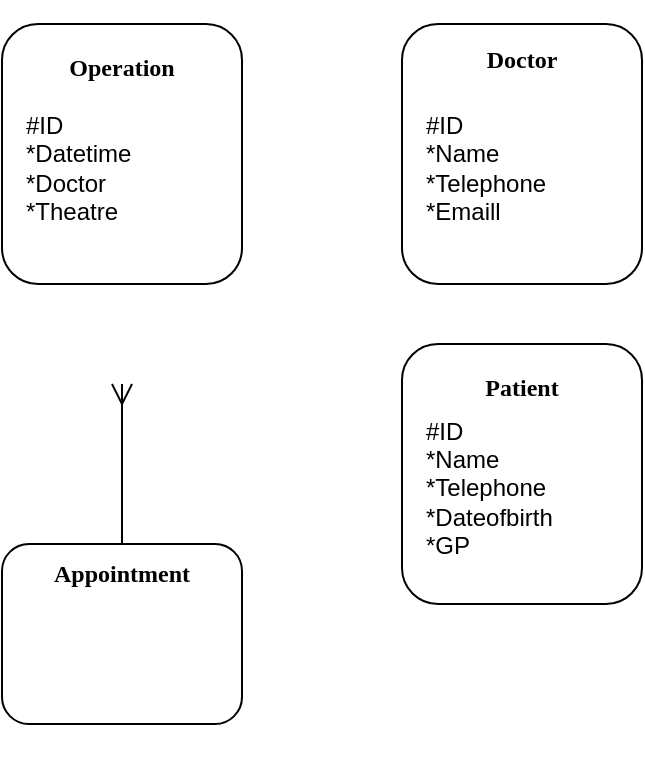 <mxfile version="26.0.11">
  <diagram name="Page-1" id="4bEmmgy40c0Yq6NT1J7E">
    <mxGraphModel dx="724" dy="385" grid="1" gridSize="10" guides="1" tooltips="1" connect="1" arrows="1" fold="1" page="1" pageScale="1" pageWidth="850" pageHeight="1100" math="0" shadow="0">
      <root>
        <mxCell id="0" />
        <mxCell id="1" parent="0" />
        <mxCell id="hxfTvokO1WppnXc-I8BG-27" value="" style="group;align=left;" vertex="1" connectable="0" parent="1">
          <mxGeometry x="320" y="100" width="120" height="210" as="geometry" />
        </mxCell>
        <mxCell id="hxfTvokO1WppnXc-I8BG-25" value="" style="rounded=1;whiteSpace=wrap;html=1;" vertex="1" parent="hxfTvokO1WppnXc-I8BG-27">
          <mxGeometry width="120" height="130" as="geometry" />
        </mxCell>
        <mxCell id="hxfTvokO1WppnXc-I8BG-26" value="&lt;font face=&quot;Times New Roman&quot;&gt;&lt;b&gt;Operation&lt;/b&gt;&lt;/font&gt;" style="text;html=1;align=center;verticalAlign=middle;whiteSpace=wrap;rounded=0;" vertex="1" parent="hxfTvokO1WppnXc-I8BG-27">
          <mxGeometry width="120" height="43.333" as="geometry" />
        </mxCell>
        <mxCell id="hxfTvokO1WppnXc-I8BG-34" value="&lt;div align=&quot;left&quot;&gt;#ID&lt;/div&gt;&lt;div align=&quot;left&quot;&gt;*Datetime&lt;/div&gt;&lt;div align=&quot;left&quot;&gt;*Doctor&lt;/div&gt;&lt;div align=&quot;left&quot;&gt;*Theatre&lt;br&gt;&lt;/div&gt;" style="text;html=1;align=left;verticalAlign=middle;whiteSpace=wrap;rounded=0;" vertex="1" parent="hxfTvokO1WppnXc-I8BG-27">
          <mxGeometry x="10" y="49.999" width="60" height="43.333" as="geometry" />
        </mxCell>
        <mxCell id="hxfTvokO1WppnXc-I8BG-28" value="" style="group" vertex="1" connectable="0" parent="1">
          <mxGeometry x="520" y="100" width="120" height="130" as="geometry" />
        </mxCell>
        <mxCell id="hxfTvokO1WppnXc-I8BG-29" value="" style="rounded=1;whiteSpace=wrap;html=1;" vertex="1" parent="hxfTvokO1WppnXc-I8BG-28">
          <mxGeometry width="120" height="130" as="geometry" />
        </mxCell>
        <mxCell id="hxfTvokO1WppnXc-I8BG-30" value="&lt;b&gt;&lt;font face=&quot;Times New Roman&quot;&gt;Doctor&lt;/font&gt;&lt;/b&gt;" style="text;html=1;align=center;verticalAlign=middle;whiteSpace=wrap;rounded=0;" vertex="1" parent="hxfTvokO1WppnXc-I8BG-28">
          <mxGeometry y="-11.818" width="120" height="59.091" as="geometry" />
        </mxCell>
        <mxCell id="hxfTvokO1WppnXc-I8BG-56" value="&lt;div&gt;&lt;br&gt;&lt;/div&gt;&lt;div&gt;#ID&lt;br&gt;&lt;/div&gt;&lt;div&gt;*Name&lt;/div&gt;&lt;div&gt;*Telephone&lt;/div&gt;&lt;div&gt;*Emaill&lt;br&gt;&lt;/div&gt;" style="text;html=1;align=left;verticalAlign=middle;whiteSpace=wrap;rounded=0;" vertex="1" parent="hxfTvokO1WppnXc-I8BG-28">
          <mxGeometry x="10" y="39.391" width="60" height="51.212" as="geometry" />
        </mxCell>
        <mxCell id="hxfTvokO1WppnXc-I8BG-31" value="" style="group" vertex="1" connectable="0" parent="1">
          <mxGeometry x="320" y="360" width="120" height="90" as="geometry" />
        </mxCell>
        <mxCell id="hxfTvokO1WppnXc-I8BG-32" value="" style="rounded=1;whiteSpace=wrap;html=1;" vertex="1" parent="hxfTvokO1WppnXc-I8BG-31">
          <mxGeometry width="120" height="90" as="geometry" />
        </mxCell>
        <mxCell id="hxfTvokO1WppnXc-I8BG-33" value="&lt;font face=&quot;Times New Roman&quot;&gt;&lt;b&gt;Appointment&lt;/b&gt;&lt;/font&gt;" style="text;html=1;align=center;verticalAlign=middle;whiteSpace=wrap;rounded=0;" vertex="1" parent="hxfTvokO1WppnXc-I8BG-31">
          <mxGeometry width="120" height="30" as="geometry" />
        </mxCell>
        <mxCell id="hxfTvokO1WppnXc-I8BG-54" value="" style="group;rotation=90;" vertex="1" connectable="0" parent="1">
          <mxGeometry x="375" y="280" width="10" height="80" as="geometry" />
        </mxCell>
        <mxCell id="hxfTvokO1WppnXc-I8BG-48" value="" style="endArrow=none;html=1;rounded=0;" edge="1" parent="hxfTvokO1WppnXc-I8BG-54">
          <mxGeometry width="50" height="50" relative="1" as="geometry">
            <mxPoint x="5" y="80" as="sourcePoint" />
            <mxPoint x="5" y="10" as="targetPoint" />
          </mxGeometry>
        </mxCell>
        <mxCell id="hxfTvokO1WppnXc-I8BG-49" value="" style="group" vertex="1" connectable="0" parent="hxfTvokO1WppnXc-I8BG-54">
          <mxGeometry width="10" height="10" as="geometry" />
        </mxCell>
        <mxCell id="hxfTvokO1WppnXc-I8BG-50" value="" style="endArrow=none;html=1;rounded=0;" edge="1" parent="hxfTvokO1WppnXc-I8BG-49">
          <mxGeometry width="50" height="50" relative="1" as="geometry">
            <mxPoint x="5" y="10" as="sourcePoint" />
            <mxPoint as="targetPoint" />
          </mxGeometry>
        </mxCell>
        <mxCell id="hxfTvokO1WppnXc-I8BG-51" value="" style="endArrow=none;html=1;rounded=0;" edge="1" parent="hxfTvokO1WppnXc-I8BG-49">
          <mxGeometry width="50" height="50" relative="1" as="geometry">
            <mxPoint x="5" y="10" as="sourcePoint" />
            <mxPoint x="10" as="targetPoint" />
          </mxGeometry>
        </mxCell>
        <mxCell id="hxfTvokO1WppnXc-I8BG-52" value="" style="endArrow=none;html=1;rounded=0;" edge="1" parent="hxfTvokO1WppnXc-I8BG-49">
          <mxGeometry width="50" height="50" relative="1" as="geometry">
            <mxPoint x="5" y="10" as="sourcePoint" />
            <mxPoint x="5" as="targetPoint" />
          </mxGeometry>
        </mxCell>
        <mxCell id="hxfTvokO1WppnXc-I8BG-57" value="" style="group;align=left;" vertex="1" connectable="0" parent="1">
          <mxGeometry x="520" y="260" width="120" height="210" as="geometry" />
        </mxCell>
        <mxCell id="hxfTvokO1WppnXc-I8BG-58" value="" style="rounded=1;whiteSpace=wrap;html=1;" vertex="1" parent="hxfTvokO1WppnXc-I8BG-57">
          <mxGeometry width="120" height="130" as="geometry" />
        </mxCell>
        <mxCell id="hxfTvokO1WppnXc-I8BG-59" value="&lt;font face=&quot;Times New Roman&quot;&gt;&lt;b&gt;Patient&lt;/b&gt;&lt;/font&gt;" style="text;html=1;align=center;verticalAlign=middle;whiteSpace=wrap;rounded=0;" vertex="1" parent="hxfTvokO1WppnXc-I8BG-57">
          <mxGeometry width="120" height="43.333" as="geometry" />
        </mxCell>
        <mxCell id="hxfTvokO1WppnXc-I8BG-60" value="&lt;div align=&quot;left&quot;&gt;#ID&lt;/div&gt;&lt;div align=&quot;left&quot;&gt;*Name&lt;/div&gt;&lt;div align=&quot;left&quot;&gt;*Telephone&lt;/div&gt;&lt;div align=&quot;left&quot;&gt;*Dateofbirth&lt;/div&gt;&lt;div align=&quot;left&quot;&gt;*GP&lt;br&gt;&lt;/div&gt;" style="text;html=1;align=left;verticalAlign=middle;whiteSpace=wrap;rounded=0;" vertex="1" parent="hxfTvokO1WppnXc-I8BG-57">
          <mxGeometry x="10" y="49.999" width="60" height="43.333" as="geometry" />
        </mxCell>
      </root>
    </mxGraphModel>
  </diagram>
</mxfile>
